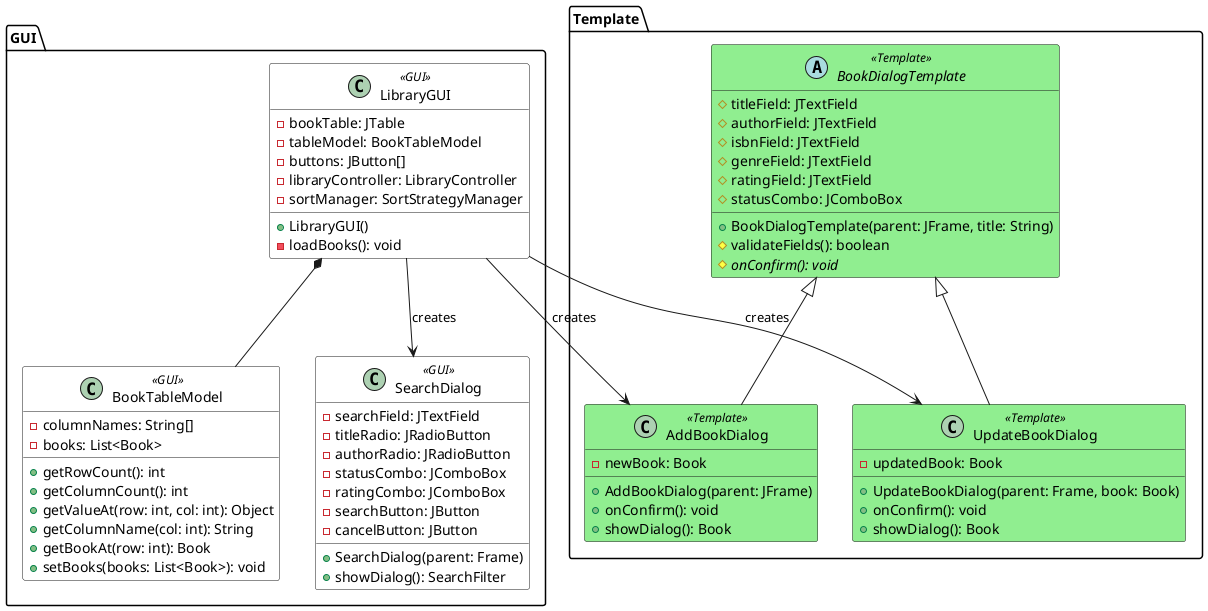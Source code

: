@startuml GUI and Template Component Diagram

skinparam class {
    BackgroundColor <<GUI>> LightBlue
    BackgroundColor<<Template>> LightGreen
}

package "GUI" {
    class LibraryGUI <<GUI>> {
        - bookTable: JTable
        - tableModel: BookTableModel
        - buttons: JButton[]
        - libraryController: LibraryController
        - sortManager: SortStrategyManager
        + LibraryGUI()
        - loadBooks(): void
    }

    class BookTableModel <<GUI>> {
        - columnNames: String[]
        - books: List<Book>
        + getRowCount(): int
        + getColumnCount(): int
        + getValueAt(row: int, col: int): Object
        + getColumnName(col: int): String
        + getBookAt(row: int): Book
        + setBooks(books: List<Book>): void
    }

    class SearchDialog <<GUI>> {
        - searchField: JTextField
        - titleRadio: JRadioButton
        - authorRadio: JRadioButton
        - statusCombo: JComboBox
        - ratingCombo: JComboBox
        - searchButton: JButton
        - cancelButton: JButton
        + SearchDialog(parent: Frame)
        + showDialog(): SearchFilter
    }
}

package "Template" {
    abstract class BookDialogTemplate <<Template>> {
        # titleField: JTextField
        # authorField: JTextField
        # isbnField: JTextField
        # genreField: JTextField
        # ratingField: JTextField
        # statusCombo: JComboBox
        + BookDialogTemplate(parent: JFrame, title: String)
        # validateFields(): boolean
        # {abstract} onConfirm(): void
    }

    class AddBookDialog <<Template>> {
        - newBook: Book
        + AddBookDialog(parent: JFrame)
        + onConfirm(): void
        + showDialog(): Book
    }

    class UpdateBookDialog <<Template>> {
        - updatedBook: Book
        + UpdateBookDialog(parent: Frame, book: Book)
        + onConfirm(): void
        + showDialog(): Book
    }
}

' Relazioni interne GUI
LibraryGUI *-- BookTableModel
LibraryGUI --> SearchDialog : creates

' Relazioni Template
BookDialogTemplate <|-- AddBookDialog
BookDialogTemplate <|-- UpdateBookDialog

' Relazioni tra GUI e Template
LibraryGUI --> AddBookDialog : creates
LibraryGUI --> UpdateBookDialog : creates

@enduml

